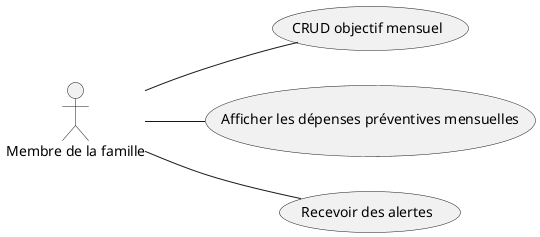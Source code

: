 @startuml
left to right direction

actor "Membre de la famille" as utilisateur


utilisateur -- (CRUD objectif mensuel)
utilisateur -- (Afficher les dépenses préventives mensuelles)
utilisateur -- (Recevoir des alertes)


@enduml
